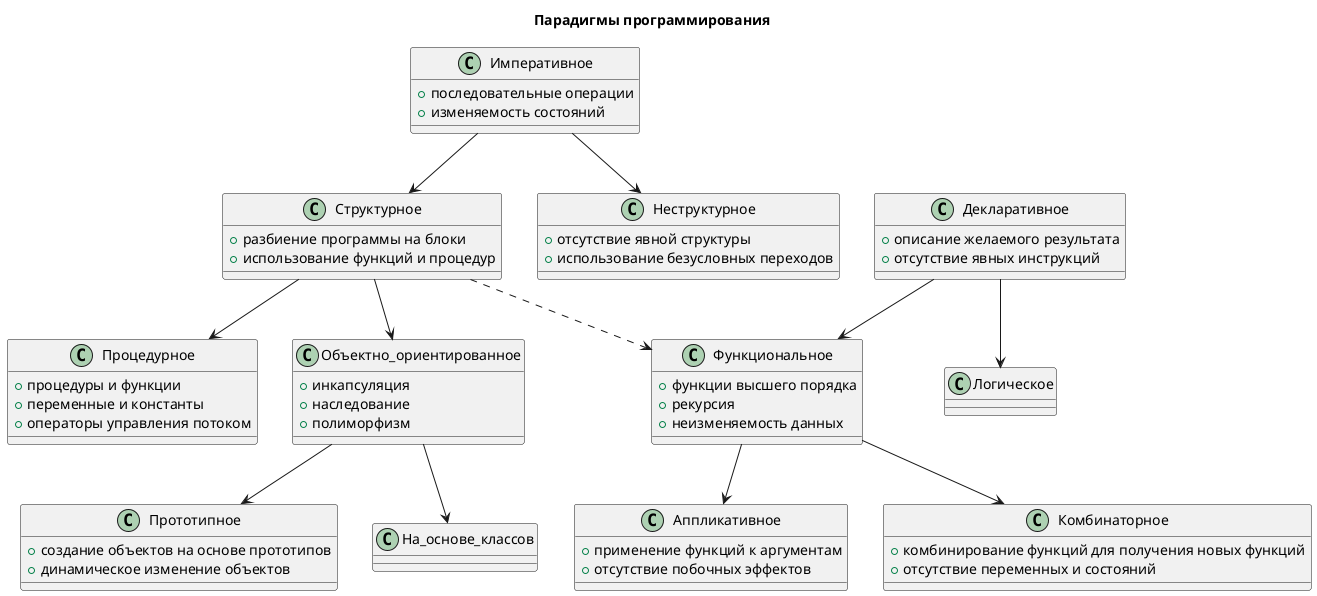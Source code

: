@startuml
title Парадигмы программирования

class Императивное {
    + последовательные операции
    + изменяемость состояний
}

class Декларативное {
    + описание желаемого результата
    + отсутствие явных инструкций
}

class Структурное {
    + разбиение программы на блоки
    + использование функций и процедур
}

class Неструктурное {
    + отсутствие явной структуры
    + использование безусловных переходов
}

class Процедурное {
    + процедуры и функции
    + переменные и константы
    + операторы управления потоком
}

class Объектно_ориентированное {
    + инкапсуляция
    + наследование
    + полиморфизм
}

class Функциональное {
    + функции высшего порядка
    + рекурсия
    + неизменяемость данных
}

class Прототипное {
    + создание объектов на основе прототипов
    + динамическое изменение объектов
}

class Аппликативное {
    + применение функций к аргументам
    + отсутствие побочных эффектов

}

class Комбинаторное {
    + комбинирование функций для получения новых функций
    + отсутствие переменных и состояний

}
class На_основе_классов  {
}

Императивное --> Структурное
Декларативное --> Логическое
Императивное --> Неструктурное
Декларативное --> Функциональное
Структурное --> Процедурное
Структурное --> Объектно_ориентированное
Структурное ..> Функциональное
Объектно_ориентированное --> Прототипное
Объектно_ориентированное --> На_основе_классов
Функциональное --> Аппликативное
Функциональное --> Комбинаторное

@enduml
